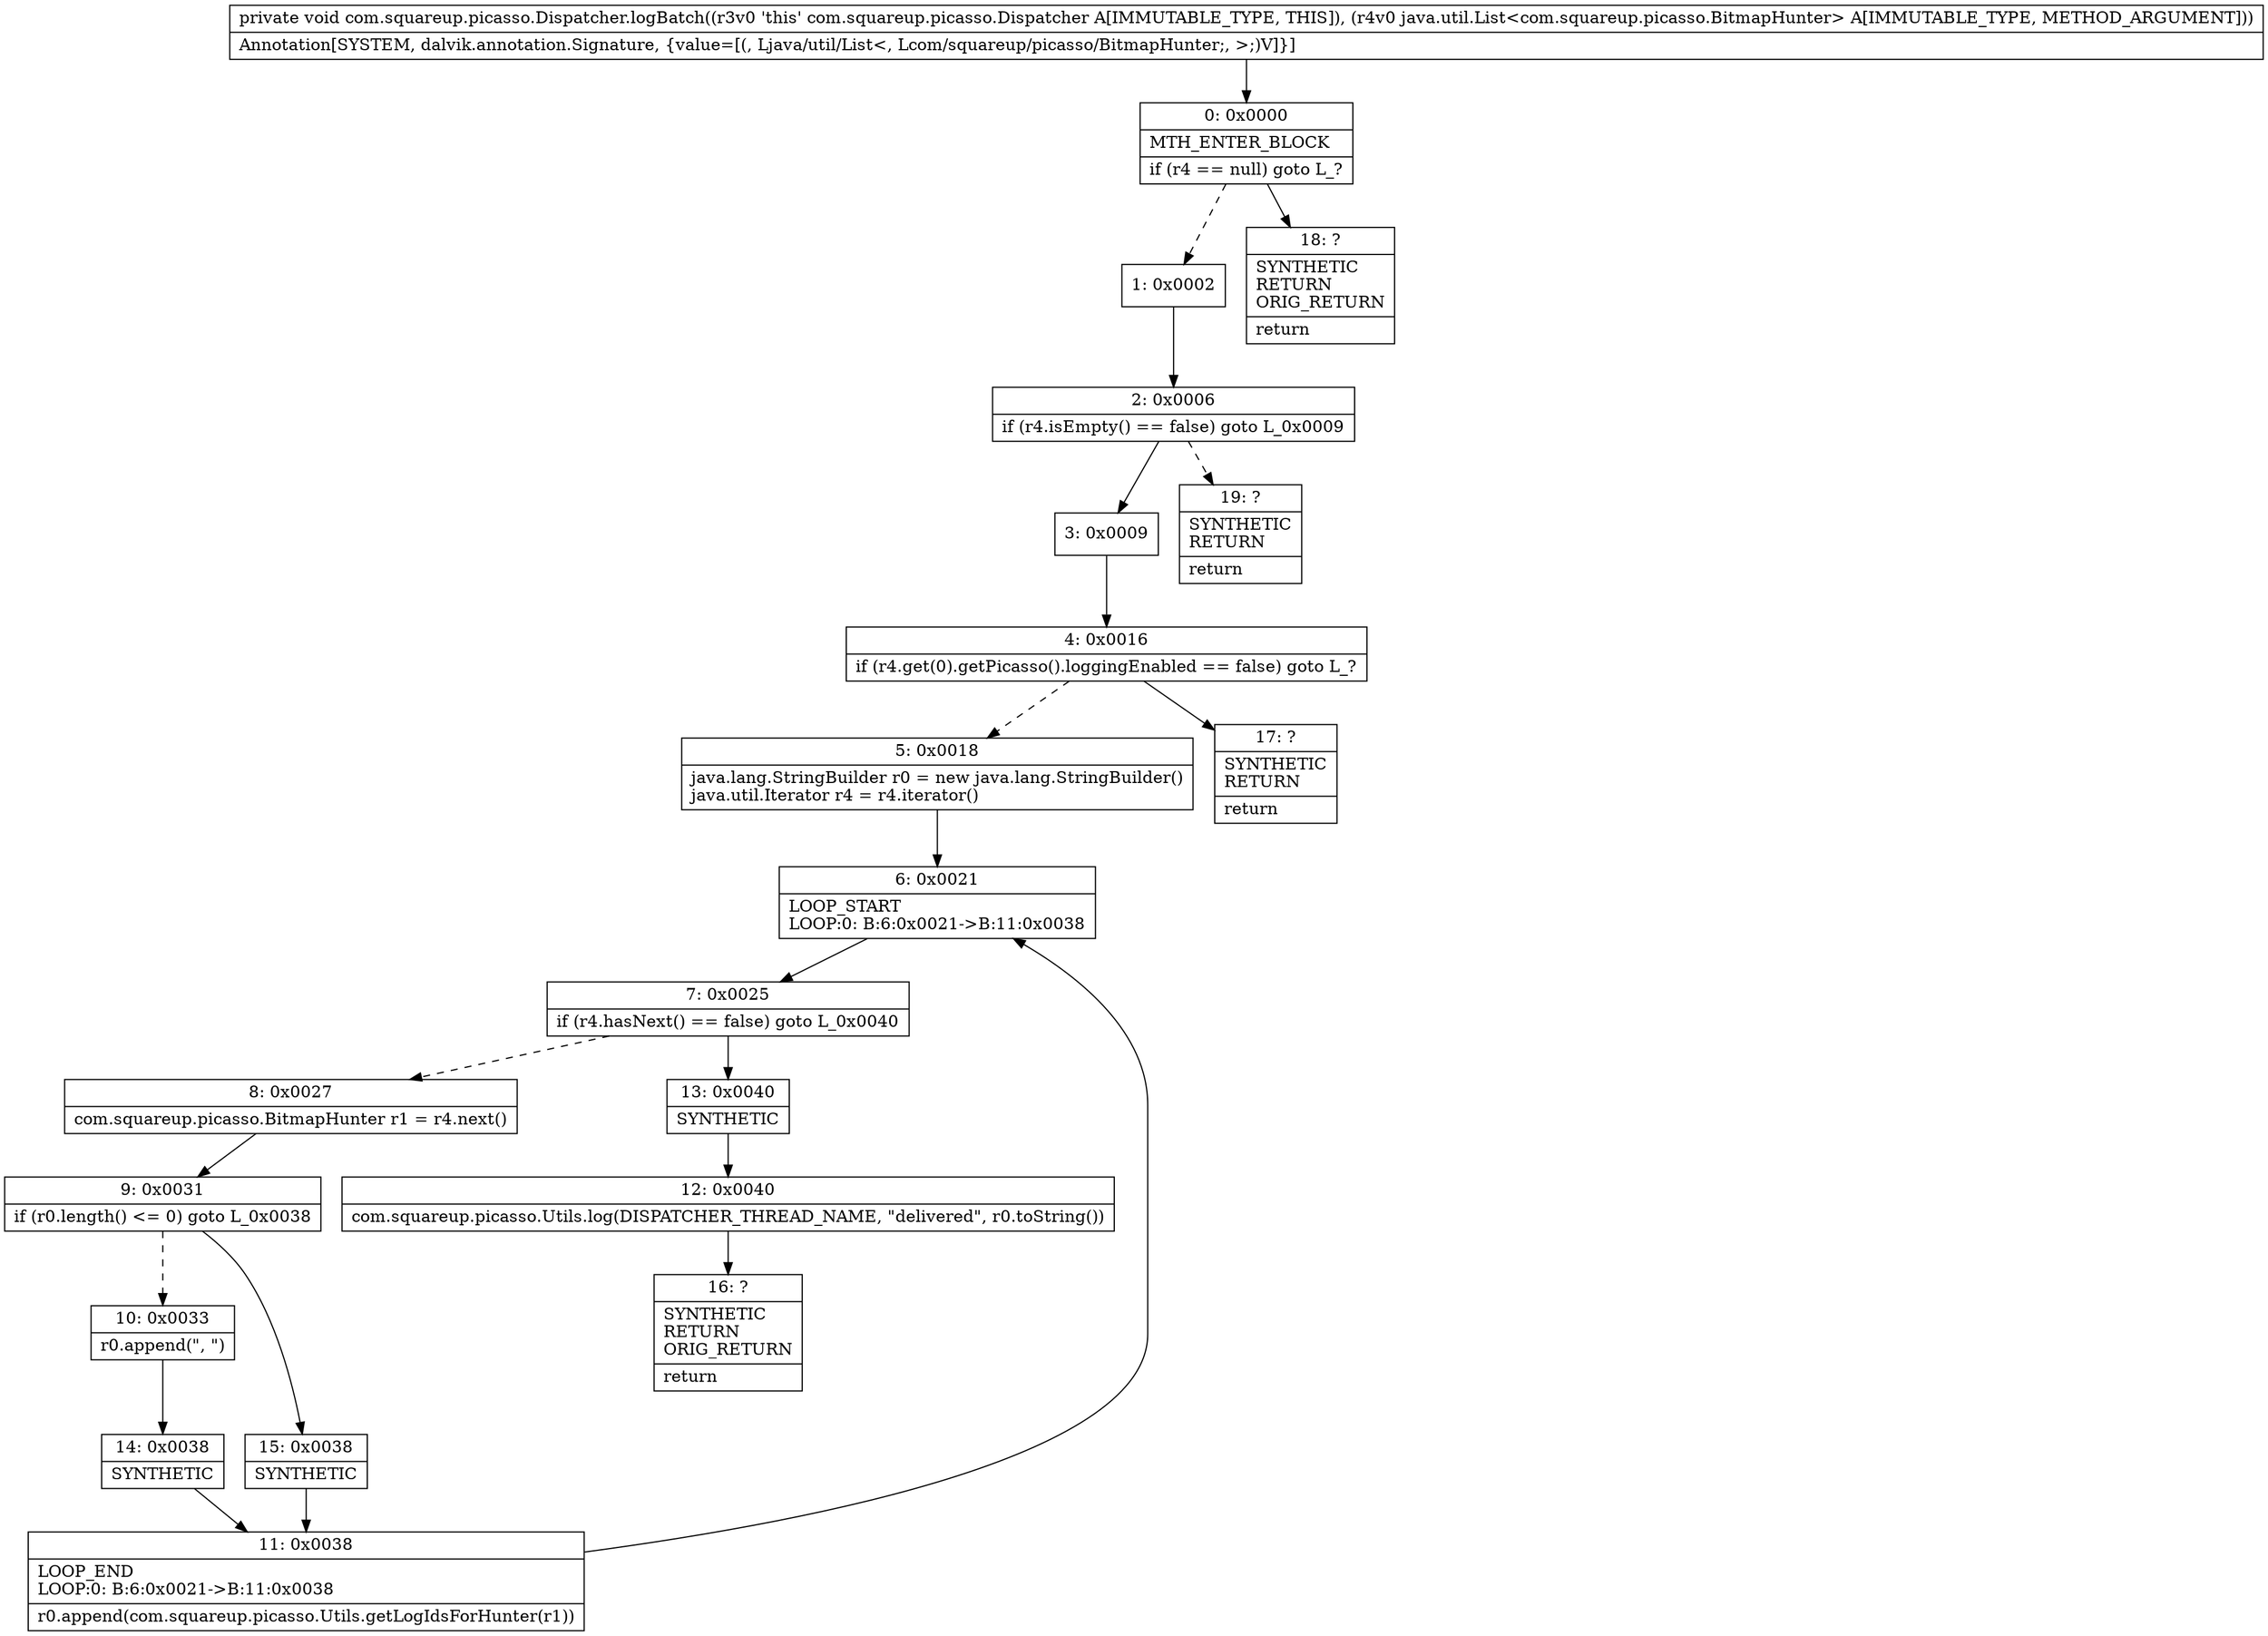 digraph "CFG forcom.squareup.picasso.Dispatcher.logBatch(Ljava\/util\/List;)V" {
Node_0 [shape=record,label="{0\:\ 0x0000|MTH_ENTER_BLOCK\l|if (r4 == null) goto L_?\l}"];
Node_1 [shape=record,label="{1\:\ 0x0002}"];
Node_2 [shape=record,label="{2\:\ 0x0006|if (r4.isEmpty() == false) goto L_0x0009\l}"];
Node_3 [shape=record,label="{3\:\ 0x0009}"];
Node_4 [shape=record,label="{4\:\ 0x0016|if (r4.get(0).getPicasso().loggingEnabled == false) goto L_?\l}"];
Node_5 [shape=record,label="{5\:\ 0x0018|java.lang.StringBuilder r0 = new java.lang.StringBuilder()\ljava.util.Iterator r4 = r4.iterator()\l}"];
Node_6 [shape=record,label="{6\:\ 0x0021|LOOP_START\lLOOP:0: B:6:0x0021\-\>B:11:0x0038\l}"];
Node_7 [shape=record,label="{7\:\ 0x0025|if (r4.hasNext() == false) goto L_0x0040\l}"];
Node_8 [shape=record,label="{8\:\ 0x0027|com.squareup.picasso.BitmapHunter r1 = r4.next()\l}"];
Node_9 [shape=record,label="{9\:\ 0x0031|if (r0.length() \<= 0) goto L_0x0038\l}"];
Node_10 [shape=record,label="{10\:\ 0x0033|r0.append(\", \")\l}"];
Node_11 [shape=record,label="{11\:\ 0x0038|LOOP_END\lLOOP:0: B:6:0x0021\-\>B:11:0x0038\l|r0.append(com.squareup.picasso.Utils.getLogIdsForHunter(r1))\l}"];
Node_12 [shape=record,label="{12\:\ 0x0040|com.squareup.picasso.Utils.log(DISPATCHER_THREAD_NAME, \"delivered\", r0.toString())\l}"];
Node_13 [shape=record,label="{13\:\ 0x0040|SYNTHETIC\l}"];
Node_14 [shape=record,label="{14\:\ 0x0038|SYNTHETIC\l}"];
Node_15 [shape=record,label="{15\:\ 0x0038|SYNTHETIC\l}"];
Node_16 [shape=record,label="{16\:\ ?|SYNTHETIC\lRETURN\lORIG_RETURN\l|return\l}"];
Node_17 [shape=record,label="{17\:\ ?|SYNTHETIC\lRETURN\l|return\l}"];
Node_18 [shape=record,label="{18\:\ ?|SYNTHETIC\lRETURN\lORIG_RETURN\l|return\l}"];
Node_19 [shape=record,label="{19\:\ ?|SYNTHETIC\lRETURN\l|return\l}"];
MethodNode[shape=record,label="{private void com.squareup.picasso.Dispatcher.logBatch((r3v0 'this' com.squareup.picasso.Dispatcher A[IMMUTABLE_TYPE, THIS]), (r4v0 java.util.List\<com.squareup.picasso.BitmapHunter\> A[IMMUTABLE_TYPE, METHOD_ARGUMENT]))  | Annotation[SYSTEM, dalvik.annotation.Signature, \{value=[(, Ljava\/util\/List\<, Lcom\/squareup\/picasso\/BitmapHunter;, \>;)V]\}]\l}"];
MethodNode -> Node_0;
Node_0 -> Node_1[style=dashed];
Node_0 -> Node_18;
Node_1 -> Node_2;
Node_2 -> Node_3;
Node_2 -> Node_19[style=dashed];
Node_3 -> Node_4;
Node_4 -> Node_5[style=dashed];
Node_4 -> Node_17;
Node_5 -> Node_6;
Node_6 -> Node_7;
Node_7 -> Node_8[style=dashed];
Node_7 -> Node_13;
Node_8 -> Node_9;
Node_9 -> Node_10[style=dashed];
Node_9 -> Node_15;
Node_10 -> Node_14;
Node_11 -> Node_6;
Node_12 -> Node_16;
Node_13 -> Node_12;
Node_14 -> Node_11;
Node_15 -> Node_11;
}

